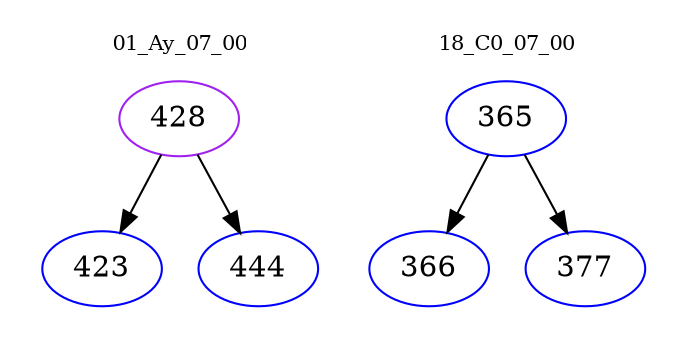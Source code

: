 digraph{
subgraph cluster_0 {
color = white
label = "01_Ay_07_00";
fontsize=10;
T0_428 [label="428", color="purple"]
T0_428 -> T0_423 [color="black"]
T0_423 [label="423", color="blue"]
T0_428 -> T0_444 [color="black"]
T0_444 [label="444", color="blue"]
}
subgraph cluster_1 {
color = white
label = "18_C0_07_00";
fontsize=10;
T1_365 [label="365", color="blue"]
T1_365 -> T1_366 [color="black"]
T1_366 [label="366", color="blue"]
T1_365 -> T1_377 [color="black"]
T1_377 [label="377", color="blue"]
}
}
